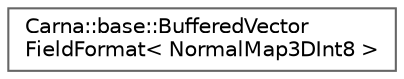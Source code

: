 digraph "Graphical Class Hierarchy"
{
 // LATEX_PDF_SIZE
  bgcolor="transparent";
  edge [fontname=Helvetica,fontsize=10,labelfontname=Helvetica,labelfontsize=10];
  node [fontname=Helvetica,fontsize=10,shape=box,height=0.2,width=0.4];
  rankdir="LR";
  Node0 [id="Node000000",label="Carna::base::BufferedVector\lFieldFormat\< NormalMap3DInt8 \>",height=0.2,width=0.4,color="grey40", fillcolor="white", style="filled",URL="$structCarna_1_1base_1_1BufferedVectorFieldFormat_3_01NormalMap3DInt8_01_4.html",tooltip="Defines Texture format for NormalMap3DInt8."];
}
